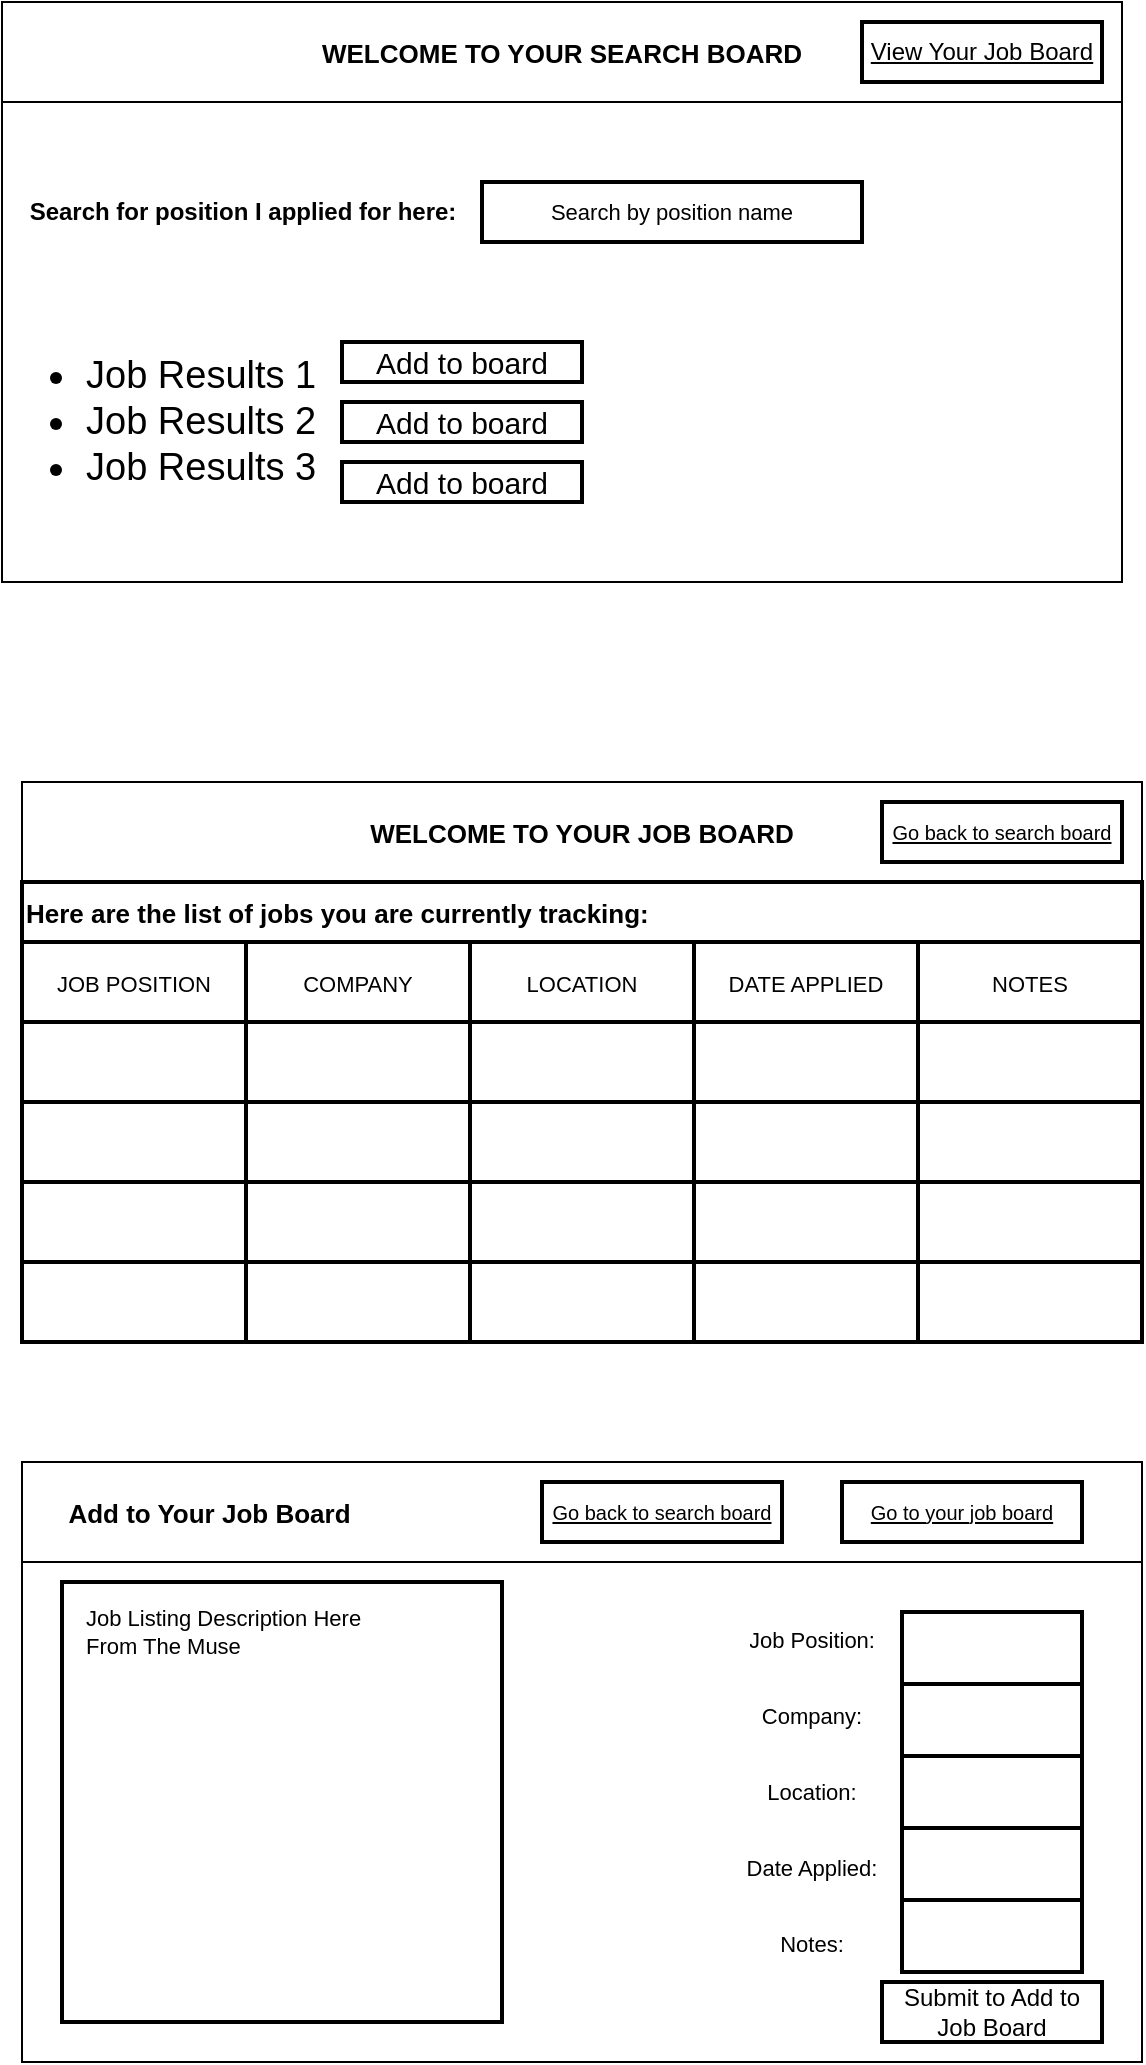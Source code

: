<mxfile>
    <diagram id="eByr2vHyJb8eP3QuUkfj" name="Page-1">
        <mxGraphModel dx="1208" dy="697" grid="1" gridSize="10" guides="1" tooltips="1" connect="1" arrows="1" fold="1" page="1" pageScale="1" pageWidth="850" pageHeight="1100" math="0" shadow="0">
            <root>
                <mxCell id="0"/>
                <mxCell id="1" parent="0"/>
                <mxCell id="2" value="WELCOME TO YOUR SEARCH BOARD" style="swimlane;swimlaneFillColor=default;align=center;fontSize=13;startSize=50;" vertex="1" parent="1">
                    <mxGeometry x="120" y="40" width="560" height="290" as="geometry"/>
                </mxCell>
                <mxCell id="3" value="Search for position I applied for here:" style="text;strokeColor=none;fillColor=none;html=1;fontSize=12;fontStyle=1;verticalAlign=middle;align=center;strokeWidth=0;" vertex="1" parent="2">
                    <mxGeometry x="70" y="80" width="100" height="50" as="geometry"/>
                </mxCell>
                <mxCell id="5" value="Search by position name" style="rounded=0;whiteSpace=wrap;html=1;fontSize=11;strokeWidth=2;" vertex="1" parent="2">
                    <mxGeometry x="240" y="90" width="190" height="30" as="geometry"/>
                </mxCell>
                <mxCell id="7" value="&lt;ul style=&quot;font-size: 19px;&quot;&gt;&lt;li style=&quot;font-size: 19px;&quot;&gt;Job Results 1&lt;/li&gt;&lt;li style=&quot;font-size: 19px;&quot;&gt;Job Results 2&lt;/li&gt;&lt;li style=&quot;font-size: 19px;&quot;&gt;Job Results 3&lt;/li&gt;&lt;/ul&gt;" style="text;strokeColor=none;fillColor=none;html=1;whiteSpace=wrap;verticalAlign=middle;overflow=hidden;fontSize=19;" vertex="1" parent="2">
                    <mxGeometry y="140" width="220" height="140" as="geometry"/>
                </mxCell>
                <mxCell id="8" value="&lt;u&gt;View Your Job Board&lt;/u&gt;" style="text;html=1;strokeColor=default;fillColor=none;align=center;verticalAlign=middle;whiteSpace=wrap;rounded=0;fontSize=12;strokeWidth=2;" vertex="1" parent="2">
                    <mxGeometry x="430" y="10" width="120" height="30" as="geometry"/>
                </mxCell>
                <mxCell id="26" value="&lt;font style=&quot;font-size: 15px&quot;&gt;Add to board&lt;/font&gt;" style="rounded=0;whiteSpace=wrap;html=1;fontSize=19;strokeWidth=2;" vertex="1" parent="2">
                    <mxGeometry x="170" y="170" width="120" height="20" as="geometry"/>
                </mxCell>
                <mxCell id="28" value="&lt;font style=&quot;font-size: 15px&quot;&gt;Add to board&lt;/font&gt;" style="rounded=0;whiteSpace=wrap;html=1;fontSize=19;strokeWidth=2;" vertex="1" parent="2">
                    <mxGeometry x="170" y="230" width="120" height="20" as="geometry"/>
                </mxCell>
                <mxCell id="27" value="&lt;font style=&quot;font-size: 15px&quot;&gt;Add to board&lt;/font&gt;" style="rounded=0;whiteSpace=wrap;html=1;fontSize=19;strokeWidth=2;" vertex="1" parent="2">
                    <mxGeometry x="170" y="200" width="120" height="20" as="geometry"/>
                </mxCell>
                <mxCell id="31" value="WELCOME TO YOUR JOB BOARD" style="swimlane;swimlaneFillColor=default;align=center;fontSize=13;startSize=50;" vertex="1" parent="1">
                    <mxGeometry x="130" y="430" width="560" height="280" as="geometry"/>
                </mxCell>
                <mxCell id="35" value="&lt;u style=&quot;font-size: 10px;&quot;&gt;Go back to search board&lt;/u&gt;" style="text;html=1;strokeColor=default;fillColor=none;align=center;verticalAlign=middle;whiteSpace=wrap;rounded=0;fontSize=10;strokeWidth=2;" vertex="1" parent="31">
                    <mxGeometry x="430" y="10" width="120" height="30" as="geometry"/>
                </mxCell>
                <mxCell id="41" value="Here are the list of jobs you are currently tracking:" style="shape=table;startSize=30;container=1;collapsible=0;childLayout=tableLayout;fontStyle=1;align=left;pointerEvents=1;fontSize=13;strokeColor=default;strokeWidth=2;" vertex="1" parent="31">
                    <mxGeometry y="50" width="560" height="230" as="geometry"/>
                </mxCell>
                <mxCell id="42" value="" style="shape=partialRectangle;html=1;whiteSpace=wrap;collapsible=0;dropTarget=0;pointerEvents=0;fillColor=none;top=0;left=0;bottom=0;right=0;points=[[0,0.5],[1,0.5]];portConstraint=eastwest;fontSize=13;strokeColor=default;strokeWidth=2;" vertex="1" parent="41">
                    <mxGeometry y="30" width="560" height="40" as="geometry"/>
                </mxCell>
                <mxCell id="43" value="&lt;font style=&quot;font-size: 11px&quot;&gt;JOB POSITION&lt;/font&gt;" style="shape=partialRectangle;html=1;whiteSpace=wrap;connectable=0;fillColor=none;top=0;left=0;bottom=0;right=0;overflow=hidden;pointerEvents=1;fontSize=13;strokeColor=default;strokeWidth=2;" vertex="1" parent="42">
                    <mxGeometry width="112" height="40" as="geometry">
                        <mxRectangle width="112" height="40" as="alternateBounds"/>
                    </mxGeometry>
                </mxCell>
                <mxCell id="44" value="&lt;font style=&quot;font-size: 11px&quot;&gt;COMPANY&lt;/font&gt;" style="shape=partialRectangle;html=1;whiteSpace=wrap;connectable=0;fillColor=none;top=0;left=0;bottom=0;right=0;overflow=hidden;pointerEvents=1;fontSize=13;strokeColor=default;strokeWidth=2;" vertex="1" parent="42">
                    <mxGeometry x="112" width="112" height="40" as="geometry">
                        <mxRectangle width="112" height="40" as="alternateBounds"/>
                    </mxGeometry>
                </mxCell>
                <mxCell id="45" value="&lt;font style=&quot;font-size: 11px&quot;&gt;LOCATION&lt;/font&gt;" style="shape=partialRectangle;html=1;whiteSpace=wrap;connectable=0;fillColor=none;top=0;left=0;bottom=0;right=0;overflow=hidden;pointerEvents=1;fontSize=13;strokeColor=default;strokeWidth=2;" vertex="1" parent="42">
                    <mxGeometry x="224" width="112" height="40" as="geometry">
                        <mxRectangle width="112" height="40" as="alternateBounds"/>
                    </mxGeometry>
                </mxCell>
                <mxCell id="57" value="&lt;font style=&quot;font-size: 11px&quot;&gt;DATE APPLIED&lt;/font&gt;" style="shape=partialRectangle;html=1;whiteSpace=wrap;connectable=0;fillColor=none;top=0;left=0;bottom=0;right=0;overflow=hidden;pointerEvents=1;fontSize=13;strokeColor=default;strokeWidth=2;" vertex="1" parent="42">
                    <mxGeometry x="336" width="112" height="40" as="geometry">
                        <mxRectangle width="112" height="40" as="alternateBounds"/>
                    </mxGeometry>
                </mxCell>
                <mxCell id="54" value="&lt;font style=&quot;font-size: 11px&quot;&gt;NOTES&lt;/font&gt;" style="shape=partialRectangle;html=1;whiteSpace=wrap;connectable=0;fillColor=none;top=0;left=0;bottom=0;right=0;overflow=hidden;pointerEvents=1;fontSize=13;strokeColor=default;strokeWidth=2;" vertex="1" parent="42">
                    <mxGeometry x="448" width="112" height="40" as="geometry">
                        <mxRectangle width="112" height="40" as="alternateBounds"/>
                    </mxGeometry>
                </mxCell>
                <mxCell id="46" value="" style="shape=partialRectangle;html=1;whiteSpace=wrap;collapsible=0;dropTarget=0;pointerEvents=0;fillColor=none;top=0;left=0;bottom=0;right=0;points=[[0,0.5],[1,0.5]];portConstraint=eastwest;fontSize=13;strokeColor=default;strokeWidth=2;" vertex="1" parent="41">
                    <mxGeometry y="70" width="560" height="40" as="geometry"/>
                </mxCell>
                <mxCell id="47" value="" style="shape=partialRectangle;html=1;whiteSpace=wrap;connectable=0;fillColor=none;top=0;left=0;bottom=0;right=0;overflow=hidden;pointerEvents=1;fontSize=13;strokeColor=default;strokeWidth=2;" vertex="1" parent="46">
                    <mxGeometry width="112" height="40" as="geometry">
                        <mxRectangle width="112" height="40" as="alternateBounds"/>
                    </mxGeometry>
                </mxCell>
                <mxCell id="48" value="" style="shape=partialRectangle;html=1;whiteSpace=wrap;connectable=0;fillColor=none;top=0;left=0;bottom=0;right=0;overflow=hidden;pointerEvents=1;fontSize=13;strokeColor=default;strokeWidth=2;" vertex="1" parent="46">
                    <mxGeometry x="112" width="112" height="40" as="geometry">
                        <mxRectangle width="112" height="40" as="alternateBounds"/>
                    </mxGeometry>
                </mxCell>
                <mxCell id="49" value="" style="shape=partialRectangle;html=1;whiteSpace=wrap;connectable=0;fillColor=none;top=0;left=0;bottom=0;right=0;overflow=hidden;pointerEvents=1;fontSize=13;strokeColor=default;strokeWidth=2;" vertex="1" parent="46">
                    <mxGeometry x="224" width="112" height="40" as="geometry">
                        <mxRectangle width="112" height="40" as="alternateBounds"/>
                    </mxGeometry>
                </mxCell>
                <mxCell id="58" style="shape=partialRectangle;html=1;whiteSpace=wrap;connectable=0;fillColor=none;top=0;left=0;bottom=0;right=0;overflow=hidden;pointerEvents=1;fontSize=13;strokeColor=default;strokeWidth=2;" vertex="1" parent="46">
                    <mxGeometry x="336" width="112" height="40" as="geometry">
                        <mxRectangle width="112" height="40" as="alternateBounds"/>
                    </mxGeometry>
                </mxCell>
                <mxCell id="55" style="shape=partialRectangle;html=1;whiteSpace=wrap;connectable=0;fillColor=none;top=0;left=0;bottom=0;right=0;overflow=hidden;pointerEvents=1;fontSize=13;strokeColor=default;strokeWidth=2;" vertex="1" parent="46">
                    <mxGeometry x="448" width="112" height="40" as="geometry">
                        <mxRectangle width="112" height="40" as="alternateBounds"/>
                    </mxGeometry>
                </mxCell>
                <mxCell id="50" value="" style="shape=partialRectangle;html=1;whiteSpace=wrap;collapsible=0;dropTarget=0;pointerEvents=0;fillColor=none;top=0;left=0;bottom=0;right=0;points=[[0,0.5],[1,0.5]];portConstraint=eastwest;fontSize=13;strokeColor=default;strokeWidth=2;" vertex="1" parent="41">
                    <mxGeometry y="110" width="560" height="40" as="geometry"/>
                </mxCell>
                <mxCell id="51" value="" style="shape=partialRectangle;html=1;whiteSpace=wrap;connectable=0;fillColor=none;top=0;left=0;bottom=0;right=0;overflow=hidden;pointerEvents=1;fontSize=13;strokeColor=default;strokeWidth=2;" vertex="1" parent="50">
                    <mxGeometry width="112" height="40" as="geometry">
                        <mxRectangle width="112" height="40" as="alternateBounds"/>
                    </mxGeometry>
                </mxCell>
                <mxCell id="52" value="" style="shape=partialRectangle;html=1;whiteSpace=wrap;connectable=0;fillColor=none;top=0;left=0;bottom=0;right=0;overflow=hidden;pointerEvents=1;fontSize=13;strokeColor=default;strokeWidth=2;" vertex="1" parent="50">
                    <mxGeometry x="112" width="112" height="40" as="geometry">
                        <mxRectangle width="112" height="40" as="alternateBounds"/>
                    </mxGeometry>
                </mxCell>
                <mxCell id="53" value="" style="shape=partialRectangle;html=1;whiteSpace=wrap;connectable=0;fillColor=none;top=0;left=0;bottom=0;right=0;overflow=hidden;pointerEvents=1;fontSize=13;strokeColor=default;strokeWidth=2;" vertex="1" parent="50">
                    <mxGeometry x="224" width="112" height="40" as="geometry">
                        <mxRectangle width="112" height="40" as="alternateBounds"/>
                    </mxGeometry>
                </mxCell>
                <mxCell id="59" style="shape=partialRectangle;html=1;whiteSpace=wrap;connectable=0;fillColor=none;top=0;left=0;bottom=0;right=0;overflow=hidden;pointerEvents=1;fontSize=13;strokeColor=default;strokeWidth=2;" vertex="1" parent="50">
                    <mxGeometry x="336" width="112" height="40" as="geometry">
                        <mxRectangle width="112" height="40" as="alternateBounds"/>
                    </mxGeometry>
                </mxCell>
                <mxCell id="56" style="shape=partialRectangle;html=1;whiteSpace=wrap;connectable=0;fillColor=none;top=0;left=0;bottom=0;right=0;overflow=hidden;pointerEvents=1;fontSize=13;strokeColor=default;strokeWidth=2;" vertex="1" parent="50">
                    <mxGeometry x="448" width="112" height="40" as="geometry">
                        <mxRectangle width="112" height="40" as="alternateBounds"/>
                    </mxGeometry>
                </mxCell>
                <mxCell id="66" style="shape=partialRectangle;html=1;whiteSpace=wrap;collapsible=0;dropTarget=0;pointerEvents=0;fillColor=none;top=0;left=0;bottom=0;right=0;points=[[0,0.5],[1,0.5]];portConstraint=eastwest;fontSize=13;strokeColor=default;strokeWidth=2;" vertex="1" parent="41">
                    <mxGeometry y="150" width="560" height="40" as="geometry"/>
                </mxCell>
                <mxCell id="67" style="shape=partialRectangle;html=1;whiteSpace=wrap;connectable=0;fillColor=none;top=0;left=0;bottom=0;right=0;overflow=hidden;pointerEvents=1;fontSize=13;strokeColor=default;strokeWidth=2;" vertex="1" parent="66">
                    <mxGeometry width="112" height="40" as="geometry">
                        <mxRectangle width="112" height="40" as="alternateBounds"/>
                    </mxGeometry>
                </mxCell>
                <mxCell id="68" style="shape=partialRectangle;html=1;whiteSpace=wrap;connectable=0;fillColor=none;top=0;left=0;bottom=0;right=0;overflow=hidden;pointerEvents=1;fontSize=13;strokeColor=default;strokeWidth=2;" vertex="1" parent="66">
                    <mxGeometry x="112" width="112" height="40" as="geometry">
                        <mxRectangle width="112" height="40" as="alternateBounds"/>
                    </mxGeometry>
                </mxCell>
                <mxCell id="69" style="shape=partialRectangle;html=1;whiteSpace=wrap;connectable=0;fillColor=none;top=0;left=0;bottom=0;right=0;overflow=hidden;pointerEvents=1;fontSize=13;strokeColor=default;strokeWidth=2;" vertex="1" parent="66">
                    <mxGeometry x="224" width="112" height="40" as="geometry">
                        <mxRectangle width="112" height="40" as="alternateBounds"/>
                    </mxGeometry>
                </mxCell>
                <mxCell id="70" style="shape=partialRectangle;html=1;whiteSpace=wrap;connectable=0;fillColor=none;top=0;left=0;bottom=0;right=0;overflow=hidden;pointerEvents=1;fontSize=13;strokeColor=default;strokeWidth=2;" vertex="1" parent="66">
                    <mxGeometry x="336" width="112" height="40" as="geometry">
                        <mxRectangle width="112" height="40" as="alternateBounds"/>
                    </mxGeometry>
                </mxCell>
                <mxCell id="71" style="shape=partialRectangle;html=1;whiteSpace=wrap;connectable=0;fillColor=none;top=0;left=0;bottom=0;right=0;overflow=hidden;pointerEvents=1;fontSize=13;strokeColor=default;strokeWidth=2;" vertex="1" parent="66">
                    <mxGeometry x="448" width="112" height="40" as="geometry">
                        <mxRectangle width="112" height="40" as="alternateBounds"/>
                    </mxGeometry>
                </mxCell>
                <mxCell id="60" style="shape=partialRectangle;html=1;whiteSpace=wrap;collapsible=0;dropTarget=0;pointerEvents=0;fillColor=none;top=0;left=0;bottom=0;right=0;points=[[0,0.5],[1,0.5]];portConstraint=eastwest;fontSize=13;strokeColor=default;strokeWidth=2;" vertex="1" parent="41">
                    <mxGeometry y="190" width="560" height="40" as="geometry"/>
                </mxCell>
                <mxCell id="61" style="shape=partialRectangle;html=1;whiteSpace=wrap;connectable=0;fillColor=none;top=0;left=0;bottom=0;right=0;overflow=hidden;pointerEvents=1;fontSize=13;strokeColor=default;strokeWidth=2;" vertex="1" parent="60">
                    <mxGeometry width="112" height="40" as="geometry">
                        <mxRectangle width="112" height="40" as="alternateBounds"/>
                    </mxGeometry>
                </mxCell>
                <mxCell id="62" style="shape=partialRectangle;html=1;whiteSpace=wrap;connectable=0;fillColor=none;top=0;left=0;bottom=0;right=0;overflow=hidden;pointerEvents=1;fontSize=13;strokeColor=default;strokeWidth=2;" vertex="1" parent="60">
                    <mxGeometry x="112" width="112" height="40" as="geometry">
                        <mxRectangle width="112" height="40" as="alternateBounds"/>
                    </mxGeometry>
                </mxCell>
                <mxCell id="63" style="shape=partialRectangle;html=1;whiteSpace=wrap;connectable=0;fillColor=none;top=0;left=0;bottom=0;right=0;overflow=hidden;pointerEvents=1;fontSize=13;strokeColor=default;strokeWidth=2;" vertex="1" parent="60">
                    <mxGeometry x="224" width="112" height="40" as="geometry">
                        <mxRectangle width="112" height="40" as="alternateBounds"/>
                    </mxGeometry>
                </mxCell>
                <mxCell id="64" style="shape=partialRectangle;html=1;whiteSpace=wrap;connectable=0;fillColor=none;top=0;left=0;bottom=0;right=0;overflow=hidden;pointerEvents=1;fontSize=13;strokeColor=default;strokeWidth=2;" vertex="1" parent="60">
                    <mxGeometry x="336" width="112" height="40" as="geometry">
                        <mxRectangle width="112" height="40" as="alternateBounds"/>
                    </mxGeometry>
                </mxCell>
                <mxCell id="65" style="shape=partialRectangle;html=1;whiteSpace=wrap;connectable=0;fillColor=none;top=0;left=0;bottom=0;right=0;overflow=hidden;pointerEvents=1;fontSize=13;strokeColor=default;strokeWidth=2;" vertex="1" parent="60">
                    <mxGeometry x="448" width="112" height="40" as="geometry">
                        <mxRectangle width="112" height="40" as="alternateBounds"/>
                    </mxGeometry>
                </mxCell>
                <mxCell id="113" value="      Add to Your Job Board" style="swimlane;swimlaneFillColor=default;align=left;fontSize=13;startSize=50;" vertex="1" parent="1">
                    <mxGeometry x="130" y="770" width="560" height="300" as="geometry"/>
                </mxCell>
                <mxCell id="121" value="" style="whiteSpace=wrap;html=1;aspect=fixed;fontSize=11;strokeColor=default;strokeWidth=2;" vertex="1" parent="113">
                    <mxGeometry x="20" y="60" width="220" height="220" as="geometry"/>
                </mxCell>
                <mxCell id="122" value="Job Listing Description Here From The Muse" style="text;html=1;strokeColor=none;fillColor=none;align=left;verticalAlign=middle;whiteSpace=wrap;rounded=0;fontSize=11;" vertex="1" parent="113">
                    <mxGeometry x="30" y="70" width="150" height="30" as="geometry"/>
                </mxCell>
                <mxCell id="167" value="" style="shape=table;startSize=0;container=1;collapsible=0;childLayout=tableLayout;fontSize=11;strokeColor=none;strokeWidth=0;" vertex="1" parent="113">
                    <mxGeometry x="350" y="70" width="90" height="190" as="geometry"/>
                </mxCell>
                <mxCell id="168" value="" style="shape=partialRectangle;collapsible=0;dropTarget=0;pointerEvents=0;fillColor=none;top=0;left=0;bottom=0;right=0;points=[[0,0.5],[1,0.5]];portConstraint=eastwest;fontSize=11;strokeColor=default;strokeWidth=2;" vertex="1" parent="167">
                    <mxGeometry width="90" height="38" as="geometry"/>
                </mxCell>
                <mxCell id="169" value="Job Position:" style="shape=partialRectangle;html=1;whiteSpace=wrap;connectable=0;overflow=hidden;fillColor=none;top=0;left=0;bottom=0;right=0;pointerEvents=1;fontSize=11;strokeColor=default;strokeWidth=2;" vertex="1" parent="168">
                    <mxGeometry width="90" height="38" as="geometry">
                        <mxRectangle width="90" height="38" as="alternateBounds"/>
                    </mxGeometry>
                </mxCell>
                <mxCell id="170" value="" style="shape=partialRectangle;collapsible=0;dropTarget=0;pointerEvents=0;fillColor=none;top=0;left=0;bottom=0;right=0;points=[[0,0.5],[1,0.5]];portConstraint=eastwest;fontSize=11;strokeColor=default;strokeWidth=2;" vertex="1" parent="167">
                    <mxGeometry y="38" width="90" height="38" as="geometry"/>
                </mxCell>
                <mxCell id="171" value="Company:" style="shape=partialRectangle;html=1;whiteSpace=wrap;connectable=0;overflow=hidden;fillColor=none;top=0;left=0;bottom=0;right=0;pointerEvents=1;fontSize=11;strokeColor=default;strokeWidth=2;" vertex="1" parent="170">
                    <mxGeometry width="90" height="38" as="geometry">
                        <mxRectangle width="90" height="38" as="alternateBounds"/>
                    </mxGeometry>
                </mxCell>
                <mxCell id="172" value="" style="shape=partialRectangle;collapsible=0;dropTarget=0;pointerEvents=0;fillColor=none;top=0;left=0;bottom=0;right=0;points=[[0,0.5],[1,0.5]];portConstraint=eastwest;fontSize=11;strokeColor=default;strokeWidth=2;" vertex="1" parent="167">
                    <mxGeometry y="76" width="90" height="38" as="geometry"/>
                </mxCell>
                <mxCell id="173" value="Location:" style="shape=partialRectangle;html=1;whiteSpace=wrap;connectable=0;overflow=hidden;fillColor=none;top=0;left=0;bottom=0;right=0;pointerEvents=1;fontSize=11;strokeColor=default;strokeWidth=2;" vertex="1" parent="172">
                    <mxGeometry width="90" height="38" as="geometry">
                        <mxRectangle width="90" height="38" as="alternateBounds"/>
                    </mxGeometry>
                </mxCell>
                <mxCell id="174" value="" style="shape=partialRectangle;collapsible=0;dropTarget=0;pointerEvents=0;fillColor=none;top=0;left=0;bottom=0;right=0;points=[[0,0.5],[1,0.5]];portConstraint=eastwest;fontSize=11;strokeColor=default;strokeWidth=2;" vertex="1" parent="167">
                    <mxGeometry y="114" width="90" height="38" as="geometry"/>
                </mxCell>
                <mxCell id="175" value="Date Applied:" style="shape=partialRectangle;html=1;whiteSpace=wrap;connectable=0;overflow=hidden;fillColor=none;top=0;left=0;bottom=0;right=0;pointerEvents=1;fontSize=11;strokeColor=default;strokeWidth=2;" vertex="1" parent="174">
                    <mxGeometry width="90" height="38" as="geometry">
                        <mxRectangle width="90" height="38" as="alternateBounds"/>
                    </mxGeometry>
                </mxCell>
                <mxCell id="176" value="" style="shape=partialRectangle;collapsible=0;dropTarget=0;pointerEvents=0;fillColor=none;top=0;left=0;bottom=0;right=0;points=[[0,0.5],[1,0.5]];portConstraint=eastwest;fontSize=11;strokeColor=default;strokeWidth=2;" vertex="1" parent="167">
                    <mxGeometry y="152" width="90" height="38" as="geometry"/>
                </mxCell>
                <mxCell id="177" value="Notes:" style="shape=partialRectangle;html=1;whiteSpace=wrap;connectable=0;overflow=hidden;fillColor=none;top=0;left=0;bottom=0;right=0;pointerEvents=1;fontSize=11;strokeColor=default;strokeWidth=2;" vertex="1" parent="176">
                    <mxGeometry width="90" height="38" as="geometry">
                        <mxRectangle width="90" height="38" as="alternateBounds"/>
                    </mxGeometry>
                </mxCell>
                <mxCell id="190" value="" style="shape=table;startSize=0;container=1;collapsible=0;childLayout=tableLayout;fontSize=11;strokeColor=default;strokeWidth=2;" vertex="1" parent="113">
                    <mxGeometry x="440" y="75" width="90" height="180" as="geometry"/>
                </mxCell>
                <mxCell id="191" value="" style="shape=partialRectangle;collapsible=0;dropTarget=0;pointerEvents=0;fillColor=none;top=0;left=0;bottom=0;right=0;points=[[0,0.5],[1,0.5]];portConstraint=eastwest;fontSize=11;strokeColor=default;strokeWidth=2;" vertex="1" parent="190">
                    <mxGeometry width="90" height="36" as="geometry"/>
                </mxCell>
                <mxCell id="192" value="" style="shape=partialRectangle;html=1;whiteSpace=wrap;connectable=0;overflow=hidden;fillColor=none;top=0;left=0;bottom=0;right=0;pointerEvents=1;fontSize=11;strokeColor=default;strokeWidth=2;" vertex="1" parent="191">
                    <mxGeometry width="90" height="36" as="geometry">
                        <mxRectangle width="90" height="36" as="alternateBounds"/>
                    </mxGeometry>
                </mxCell>
                <mxCell id="193" value="" style="shape=partialRectangle;collapsible=0;dropTarget=0;pointerEvents=0;fillColor=none;top=0;left=0;bottom=0;right=0;points=[[0,0.5],[1,0.5]];portConstraint=eastwest;fontSize=11;strokeColor=default;strokeWidth=2;" vertex="1" parent="190">
                    <mxGeometry y="36" width="90" height="36" as="geometry"/>
                </mxCell>
                <mxCell id="194" value="" style="shape=partialRectangle;html=1;whiteSpace=wrap;connectable=0;overflow=hidden;fillColor=none;top=0;left=0;bottom=0;right=0;pointerEvents=1;fontSize=11;strokeColor=default;strokeWidth=2;" vertex="1" parent="193">
                    <mxGeometry width="90" height="36" as="geometry">
                        <mxRectangle width="90" height="36" as="alternateBounds"/>
                    </mxGeometry>
                </mxCell>
                <mxCell id="195" value="" style="shape=partialRectangle;collapsible=0;dropTarget=0;pointerEvents=0;fillColor=none;top=0;left=0;bottom=0;right=0;points=[[0,0.5],[1,0.5]];portConstraint=eastwest;fontSize=11;strokeColor=default;strokeWidth=2;" vertex="1" parent="190">
                    <mxGeometry y="72" width="90" height="36" as="geometry"/>
                </mxCell>
                <mxCell id="196" value="" style="shape=partialRectangle;html=1;whiteSpace=wrap;connectable=0;overflow=hidden;fillColor=none;top=0;left=0;bottom=0;right=0;pointerEvents=1;fontSize=11;strokeColor=default;strokeWidth=2;" vertex="1" parent="195">
                    <mxGeometry width="90" height="36" as="geometry">
                        <mxRectangle width="90" height="36" as="alternateBounds"/>
                    </mxGeometry>
                </mxCell>
                <mxCell id="197" value="" style="shape=partialRectangle;collapsible=0;dropTarget=0;pointerEvents=0;fillColor=none;top=0;left=0;bottom=0;right=0;points=[[0,0.5],[1,0.5]];portConstraint=eastwest;fontSize=11;strokeColor=default;strokeWidth=2;" vertex="1" parent="190">
                    <mxGeometry y="108" width="90" height="36" as="geometry"/>
                </mxCell>
                <mxCell id="198" value="" style="shape=partialRectangle;html=1;whiteSpace=wrap;connectable=0;overflow=hidden;fillColor=none;top=0;left=0;bottom=0;right=0;pointerEvents=1;fontSize=11;strokeColor=default;strokeWidth=2;" vertex="1" parent="197">
                    <mxGeometry width="90" height="36" as="geometry">
                        <mxRectangle width="90" height="36" as="alternateBounds"/>
                    </mxGeometry>
                </mxCell>
                <mxCell id="199" value="" style="shape=partialRectangle;collapsible=0;dropTarget=0;pointerEvents=0;fillColor=none;top=0;left=0;bottom=0;right=0;points=[[0,0.5],[1,0.5]];portConstraint=eastwest;fontSize=11;strokeColor=default;strokeWidth=2;" vertex="1" parent="190">
                    <mxGeometry y="144" width="90" height="36" as="geometry"/>
                </mxCell>
                <mxCell id="200" value="" style="shape=partialRectangle;html=1;whiteSpace=wrap;connectable=0;overflow=hidden;fillColor=none;top=0;left=0;bottom=0;right=0;pointerEvents=1;fontSize=11;strokeColor=default;strokeWidth=2;" vertex="1" parent="199">
                    <mxGeometry width="90" height="36" as="geometry">
                        <mxRectangle width="90" height="36" as="alternateBounds"/>
                    </mxGeometry>
                </mxCell>
                <mxCell id="201" value="Submit to Add to Job Board" style="text;html=1;strokeColor=default;fillColor=none;align=center;verticalAlign=middle;whiteSpace=wrap;rounded=0;fontSize=12;strokeWidth=2;" vertex="1" parent="113">
                    <mxGeometry x="430" y="260" width="110" height="30" as="geometry"/>
                </mxCell>
                <mxCell id="202" value="&lt;u style=&quot;font-size: 10px;&quot;&gt;Go back to search board&lt;/u&gt;" style="text;html=1;strokeColor=default;fillColor=none;align=center;verticalAlign=middle;whiteSpace=wrap;rounded=0;fontSize=10;strokeWidth=2;" vertex="1" parent="113">
                    <mxGeometry x="260" y="10" width="120" height="30" as="geometry"/>
                </mxCell>
                <mxCell id="203" value="&lt;u&gt;Go to your job board&lt;/u&gt;" style="text;html=1;strokeColor=default;fillColor=none;align=center;verticalAlign=middle;whiteSpace=wrap;rounded=0;fontSize=10;strokeWidth=2;" vertex="1" parent="113">
                    <mxGeometry x="410" y="10" width="120" height="30" as="geometry"/>
                </mxCell>
            </root>
        </mxGraphModel>
    </diagram>
</mxfile>